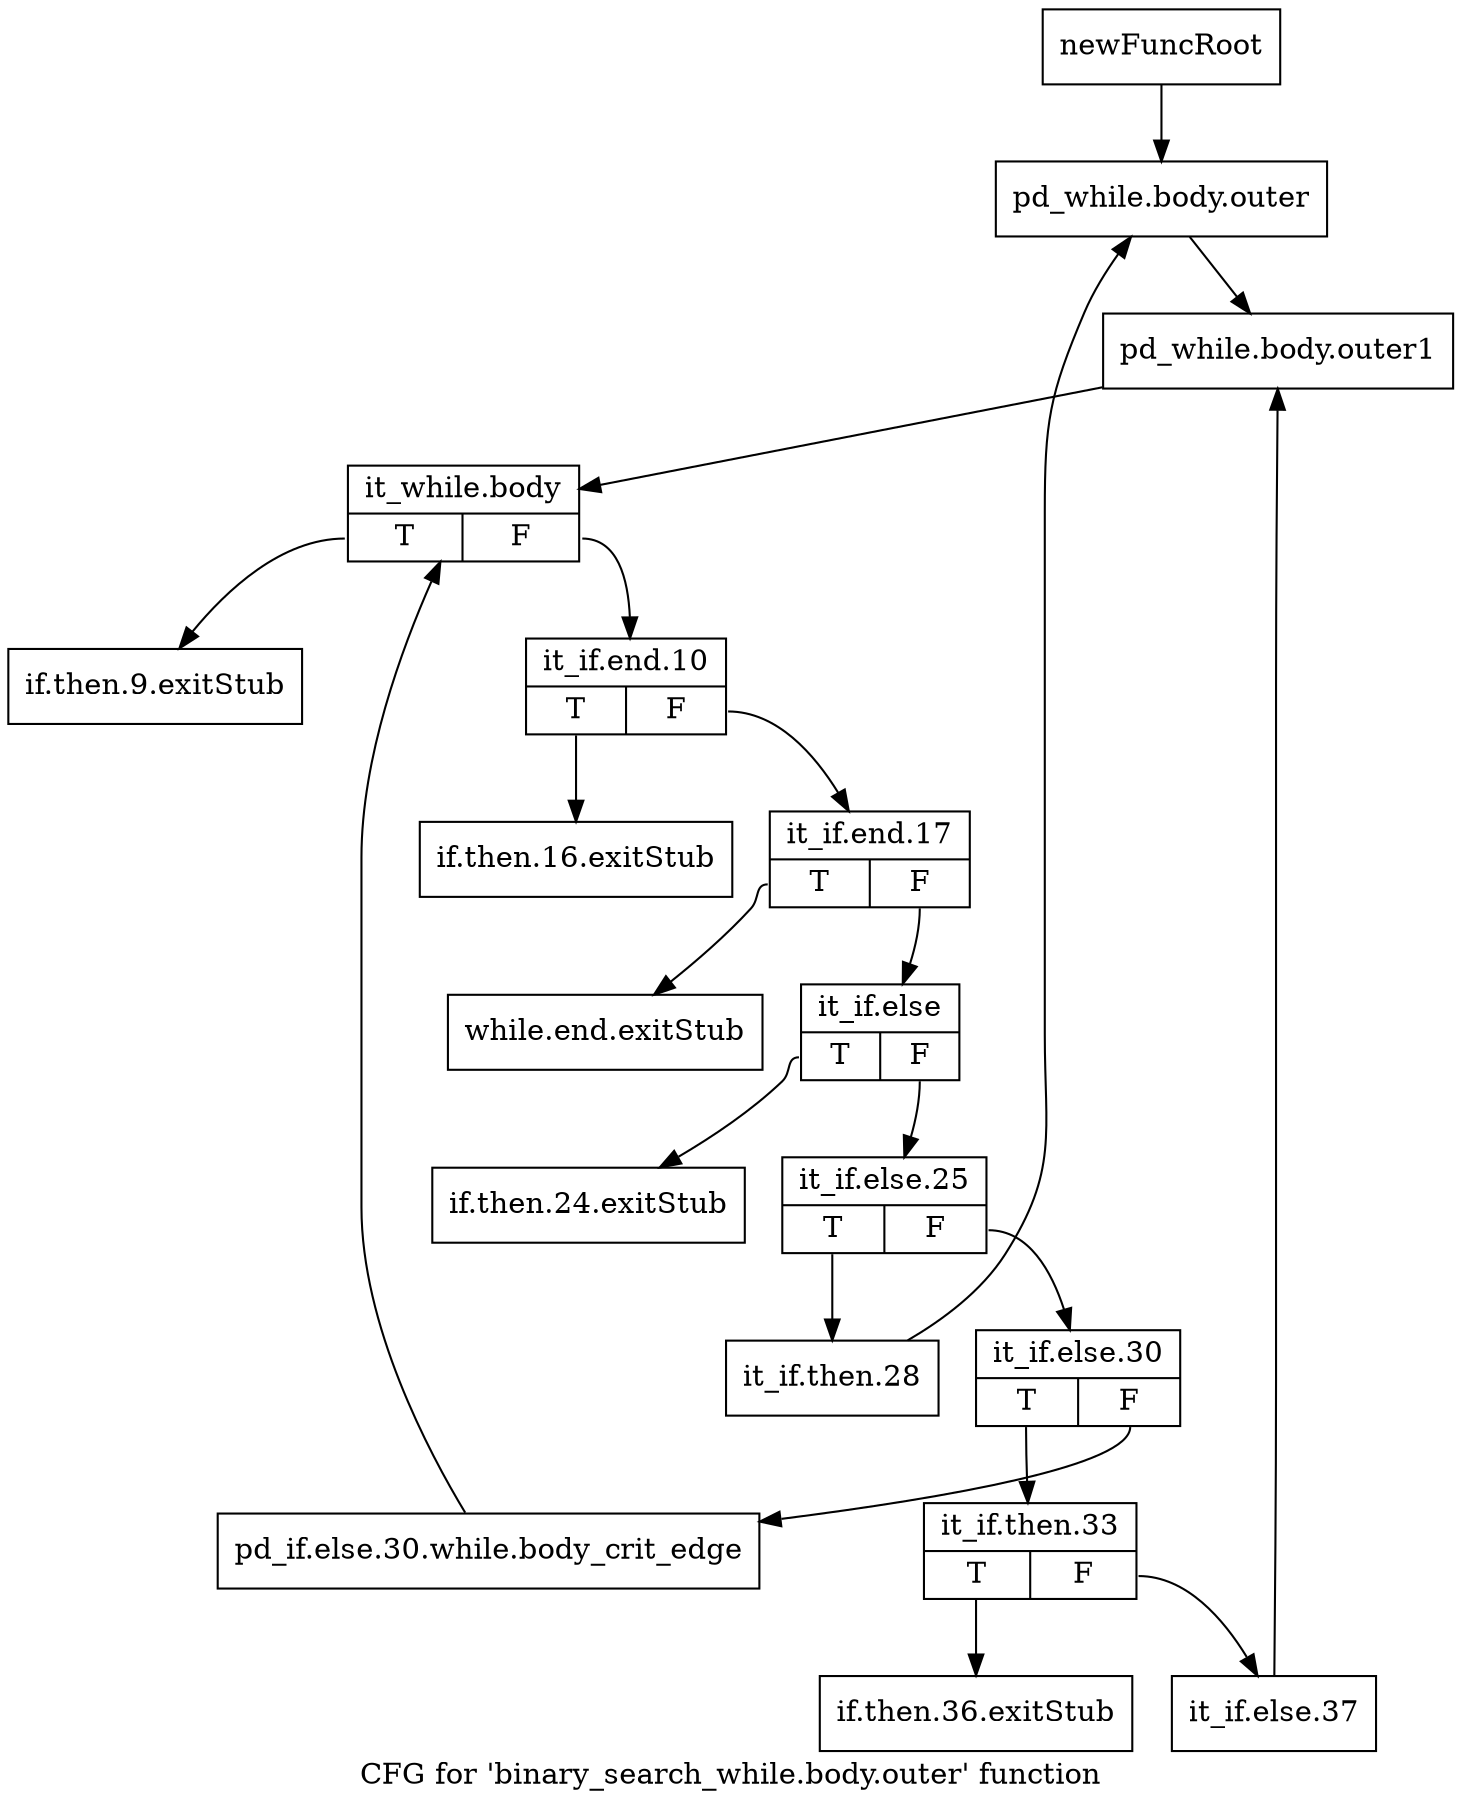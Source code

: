 digraph "CFG for 'binary_search_while.body.outer' function" {
	label="CFG for 'binary_search_while.body.outer' function";

	Node0x34b70c0 [shape=record,label="{newFuncRoot}"];
	Node0x34b70c0 -> Node0x34b72a0;
	Node0x34b7110 [shape=record,label="{if.then.9.exitStub}"];
	Node0x34b7160 [shape=record,label="{if.then.16.exitStub}"];
	Node0x34b71b0 [shape=record,label="{while.end.exitStub}"];
	Node0x34b7200 [shape=record,label="{if.then.24.exitStub}"];
	Node0x34b7250 [shape=record,label="{if.then.36.exitStub}"];
	Node0x34b72a0 [shape=record,label="{pd_while.body.outer}"];
	Node0x34b72a0 -> Node0x34b72f0;
	Node0x34b72f0 [shape=record,label="{pd_while.body.outer1}"];
	Node0x34b72f0 -> Node0x34b7340;
	Node0x34b7340 [shape=record,label="{it_while.body|{<s0>T|<s1>F}}"];
	Node0x34b7340:s0 -> Node0x34b7110;
	Node0x34b7340:s1 -> Node0x34b7390;
	Node0x34b7390 [shape=record,label="{it_if.end.10|{<s0>T|<s1>F}}"];
	Node0x34b7390:s0 -> Node0x34b7160;
	Node0x34b7390:s1 -> Node0x34b73e0;
	Node0x34b73e0 [shape=record,label="{it_if.end.17|{<s0>T|<s1>F}}"];
	Node0x34b73e0:s0 -> Node0x34b71b0;
	Node0x34b73e0:s1 -> Node0x34b7430;
	Node0x34b7430 [shape=record,label="{it_if.else|{<s0>T|<s1>F}}"];
	Node0x34b7430:s0 -> Node0x34b7200;
	Node0x34b7430:s1 -> Node0x34b7480;
	Node0x34b7480 [shape=record,label="{it_if.else.25|{<s0>T|<s1>F}}"];
	Node0x34b7480:s0 -> Node0x34b7610;
	Node0x34b7480:s1 -> Node0x34b74d0;
	Node0x34b74d0 [shape=record,label="{it_if.else.30|{<s0>T|<s1>F}}"];
	Node0x34b74d0:s0 -> Node0x34b7570;
	Node0x34b74d0:s1 -> Node0x34b7520;
	Node0x34b7520 [shape=record,label="{pd_if.else.30.while.body_crit_edge}"];
	Node0x34b7520 -> Node0x34b7340;
	Node0x34b7570 [shape=record,label="{it_if.then.33|{<s0>T|<s1>F}}"];
	Node0x34b7570:s0 -> Node0x34b7250;
	Node0x34b7570:s1 -> Node0x34b75c0;
	Node0x34b75c0 [shape=record,label="{it_if.else.37}"];
	Node0x34b75c0 -> Node0x34b72f0;
	Node0x34b7610 [shape=record,label="{it_if.then.28}"];
	Node0x34b7610 -> Node0x34b72a0;
}
